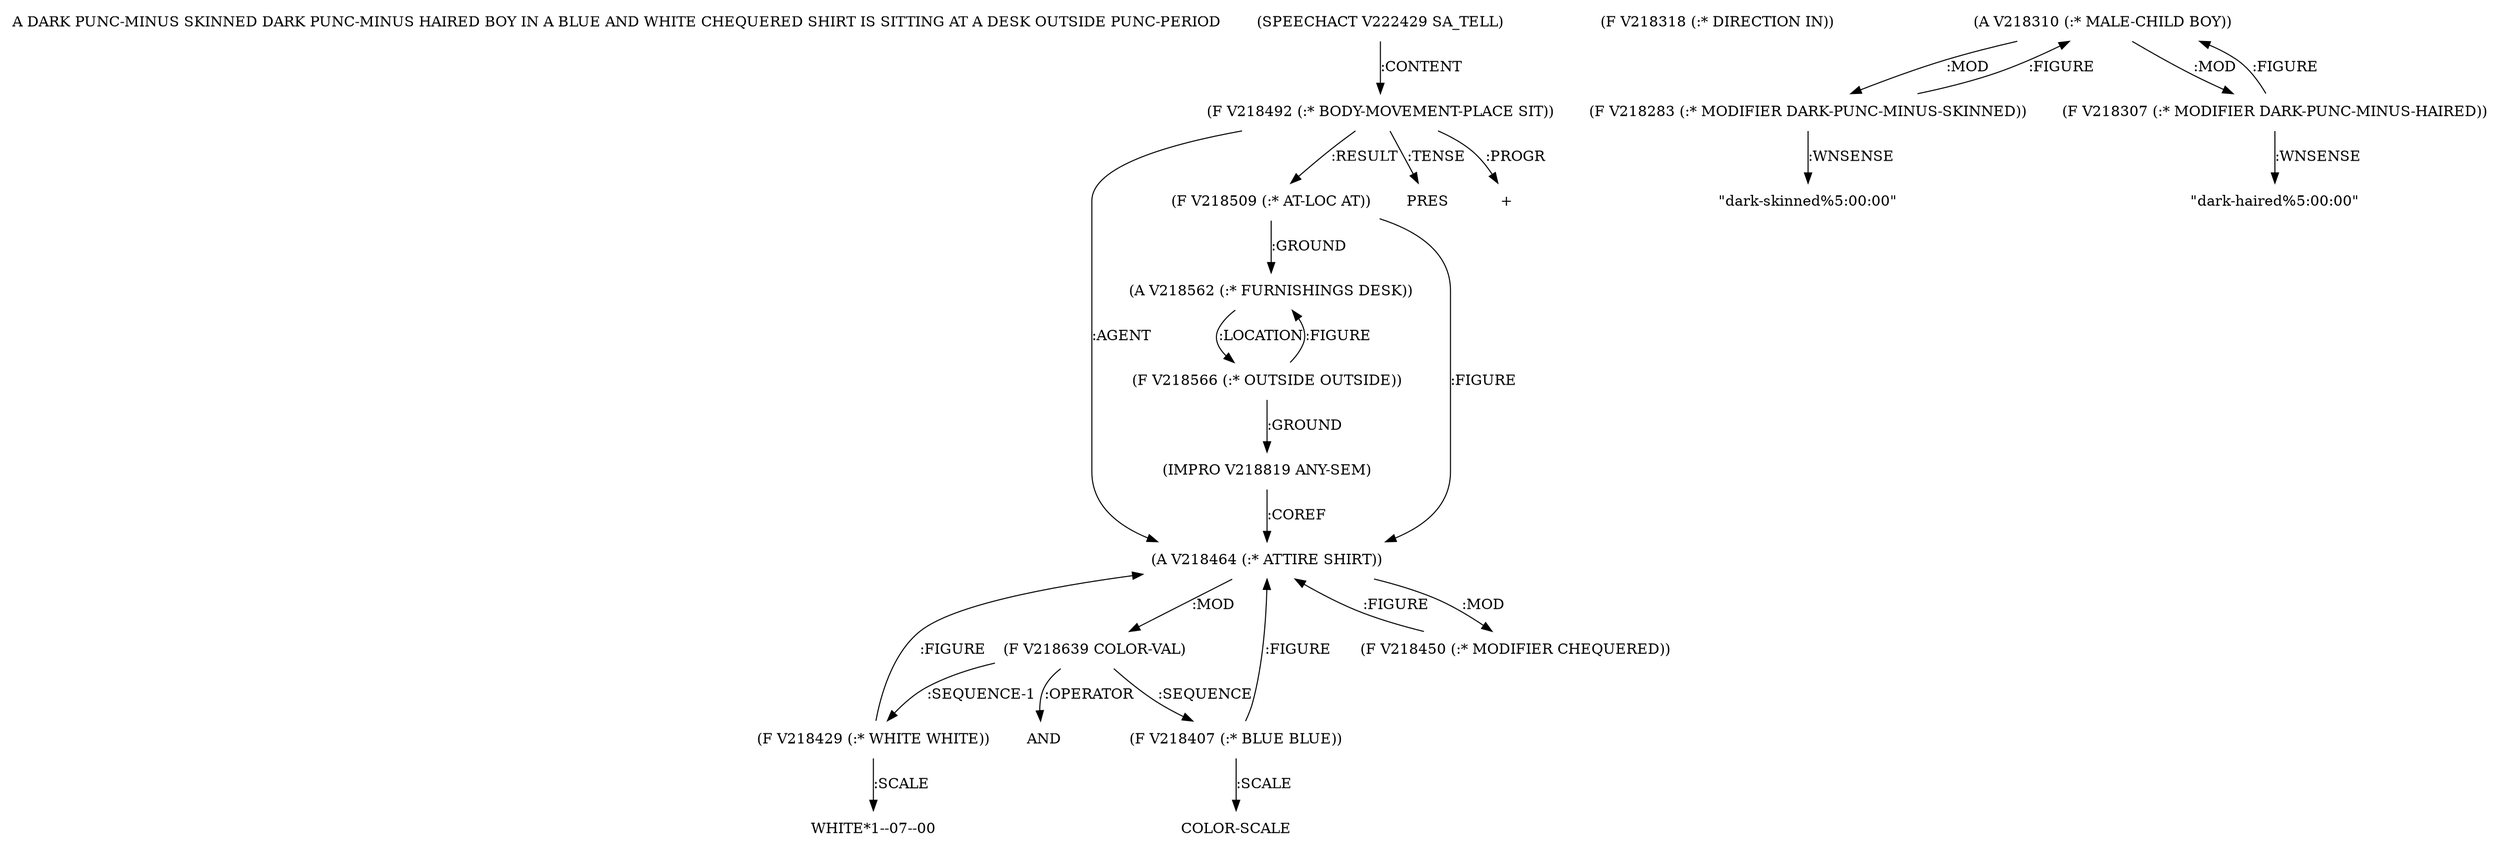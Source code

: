 digraph Terms {
  node [shape=none]
  "A DARK PUNC-MINUS SKINNED DARK PUNC-MINUS HAIRED BOY IN A BLUE AND WHITE CHEQUERED SHIRT IS SITTING AT A DESK OUTSIDE PUNC-PERIOD"
  "V222429" [label="(SPEECHACT V222429 SA_TELL)"]
  "V222429" -> "V218492" [label=":CONTENT"]
  "V218492" [label="(F V218492 (:* BODY-MOVEMENT-PLACE SIT))"]
  "V218492" -> "V218509" [label=":RESULT"]
  "V218492" -> "V218464" [label=":AGENT"]
  "V218492" -> "NT229379" [label=":TENSE"]
  "NT229379" [label="PRES"]
  "V218492" -> "NT229380" [label=":PROGR"]
  "NT229380" [label="+"]
  "V218464" [label="(A V218464 (:* ATTIRE SHIRT))"]
  "V218464" -> "V218639" [label=":MOD"]
  "V218464" -> "V218450" [label=":MOD"]
  "V218639" [label="(F V218639 COLOR-VAL)"]
  "V218639" -> "V218407" [label=":SEQUENCE"]
  "V218639" -> "V218429" [label=":SEQUENCE-1"]
  "V218639" -> "NT229381" [label=":OPERATOR"]
  "NT229381" [label="AND"]
  "V218407" [label="(F V218407 (:* BLUE BLUE))"]
  "V218407" -> "V218464" [label=":FIGURE"]
  "V218407" -> "NT229382" [label=":SCALE"]
  "NT229382" [label="COLOR-SCALE"]
  "V218429" [label="(F V218429 (:* WHITE WHITE))"]
  "V218429" -> "V218464" [label=":FIGURE"]
  "V218429" -> "NT229383" [label=":SCALE"]
  "NT229383" [label="WHITE*1--07--00"]
  "V218450" [label="(F V218450 (:* MODIFIER CHEQUERED))"]
  "V218450" -> "V218464" [label=":FIGURE"]
  "V218509" [label="(F V218509 (:* AT-LOC AT))"]
  "V218509" -> "V218562" [label=":GROUND"]
  "V218509" -> "V218464" [label=":FIGURE"]
  "V218562" [label="(A V218562 (:* FURNISHINGS DESK))"]
  "V218562" -> "V218566" [label=":LOCATION"]
  "V218566" [label="(F V218566 (:* OUTSIDE OUTSIDE))"]
  "V218566" -> "V218819" [label=":GROUND"]
  "V218566" -> "V218562" [label=":FIGURE"]
  "V218819" [label="(IMPRO V218819 ANY-SEM)"]
  "V218819" -> "V218464" [label=":COREF"]
  "V218318" [label="(F V218318 (:* DIRECTION IN))"]
  "V218310" [label="(A V218310 (:* MALE-CHILD BOY))"]
  "V218310" -> "V218283" [label=":MOD"]
  "V218310" -> "V218307" [label=":MOD"]
  "V218283" [label="(F V218283 (:* MODIFIER DARK-PUNC-MINUS-SKINNED))"]
  "V218283" -> "V218310" [label=":FIGURE"]
  "V218283" -> "NT229384" [label=":WNSENSE"]
  "NT229384" [label="\"dark-skinned%5:00:00\""]
  "V218307" [label="(F V218307 (:* MODIFIER DARK-PUNC-MINUS-HAIRED))"]
  "V218307" -> "V218310" [label=":FIGURE"]
  "V218307" -> "NT229385" [label=":WNSENSE"]
  "NT229385" [label="\"dark-haired%5:00:00\""]
}
